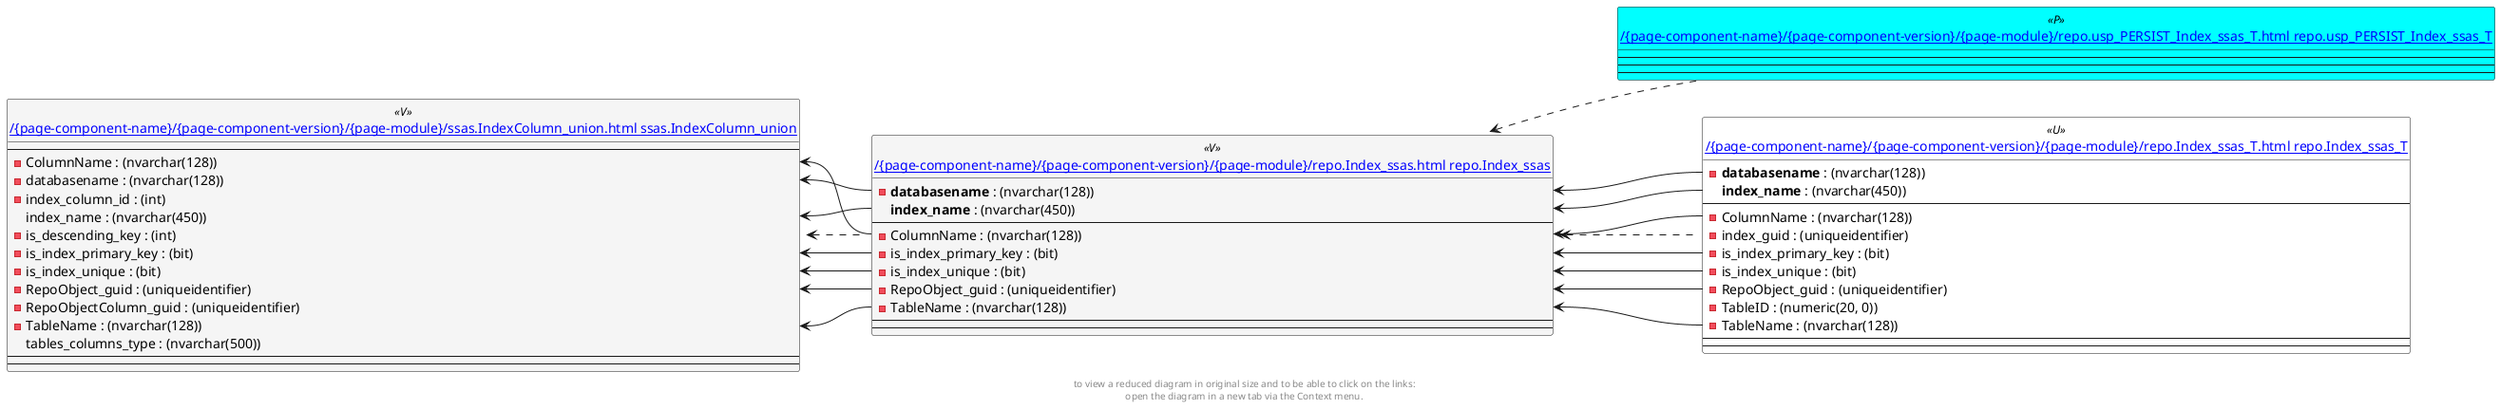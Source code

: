 @startuml
left to right direction
'top to bottom direction
hide circle
'avoide "." issues:
set namespaceSeparator none


skinparam class {
  BackgroundColor White
  BackgroundColor<<FN>> Yellow
  BackgroundColor<<FS>> Yellow
  BackgroundColor<<FT>> LightGray
  BackgroundColor<<IF>> Yellow
  BackgroundColor<<IS>> Yellow
  BackgroundColor<<P>> Aqua
  BackgroundColor<<PC>> Aqua
  BackgroundColor<<SN>> Yellow
  BackgroundColor<<SO>> SlateBlue
  BackgroundColor<<TF>> LightGray
  BackgroundColor<<TR>> Tomato
  BackgroundColor<<U>> White
  BackgroundColor<<V>> WhiteSmoke
  BackgroundColor<<X>> Aqua
}


entity "[[{site-url}/{page-component-name}/{page-component-version}/{page-module}/repo.Index_ssas.html repo.Index_ssas]]" as repo.Index_ssas << V >> {
  - **databasename** : (nvarchar(128))
  **index_name** : (nvarchar(450))
  --
  - ColumnName : (nvarchar(128))
  - is_index_primary_key : (bit)
  - is_index_unique : (bit)
  - RepoObject_guid : (uniqueidentifier)
  - TableName : (nvarchar(128))
  --
  --
}

entity "[[{site-url}/{page-component-name}/{page-component-version}/{page-module}/repo.Index_ssas_T.html repo.Index_ssas_T]]" as repo.Index_ssas_T << U >> {
  - **databasename** : (nvarchar(128))
  **index_name** : (nvarchar(450))
  --
  - ColumnName : (nvarchar(128))
  - index_guid : (uniqueidentifier)
  - is_index_primary_key : (bit)
  - is_index_unique : (bit)
  - RepoObject_guid : (uniqueidentifier)
  - TableID : (numeric(20, 0))
  - TableName : (nvarchar(128))
  --
  --
}

entity "[[{site-url}/{page-component-name}/{page-component-version}/{page-module}/repo.usp_PERSIST_Index_ssas_T.html repo.usp_PERSIST_Index_ssas_T]]" as repo.usp_PERSIST_Index_ssas_T << P >> {
  --
  --
  --
}

entity "[[{site-url}/{page-component-name}/{page-component-version}/{page-module}/ssas.IndexColumn_union.html ssas.IndexColumn_union]]" as ssas.IndexColumn_union << V >> {
  --
  - ColumnName : (nvarchar(128))
  - databasename : (nvarchar(128))
  - index_column_id : (int)
  index_name : (nvarchar(450))
  - is_descending_key : (int)
  - is_index_primary_key : (bit)
  - is_index_unique : (bit)
  - RepoObject_guid : (uniqueidentifier)
  - RepoObjectColumn_guid : (uniqueidentifier)
  - TableName : (nvarchar(128))
  tables_columns_type : (nvarchar(500))
  --
  --
}

repo.Index_ssas <.. repo.Index_ssas_T
repo.Index_ssas <.. repo.usp_PERSIST_Index_ssas_T
ssas.IndexColumn_union <.. repo.Index_ssas
repo.Index_ssas::ColumnName <-- repo.Index_ssas_T::ColumnName
repo.Index_ssas::databasename <-- repo.Index_ssas_T::databasename
repo.Index_ssas::index_name <-- repo.Index_ssas_T::index_name
repo.Index_ssas::is_index_primary_key <-- repo.Index_ssas_T::is_index_primary_key
repo.Index_ssas::is_index_unique <-- repo.Index_ssas_T::is_index_unique
repo.Index_ssas::RepoObject_guid <-- repo.Index_ssas_T::RepoObject_guid
repo.Index_ssas::TableName <-- repo.Index_ssas_T::TableName
ssas.IndexColumn_union::ColumnName <-- repo.Index_ssas::ColumnName
ssas.IndexColumn_union::databasename <-- repo.Index_ssas::databasename
ssas.IndexColumn_union::index_name <-- repo.Index_ssas::index_name
ssas.IndexColumn_union::is_index_primary_key <-- repo.Index_ssas::is_index_primary_key
ssas.IndexColumn_union::is_index_unique <-- repo.Index_ssas::is_index_unique
ssas.IndexColumn_union::RepoObject_guid <-- repo.Index_ssas::RepoObject_guid
ssas.IndexColumn_union::TableName <-- repo.Index_ssas::TableName
footer
to view a reduced diagram in original size and to be able to click on the links:
open the diagram in a new tab via the Context menu.
end footer

@enduml

